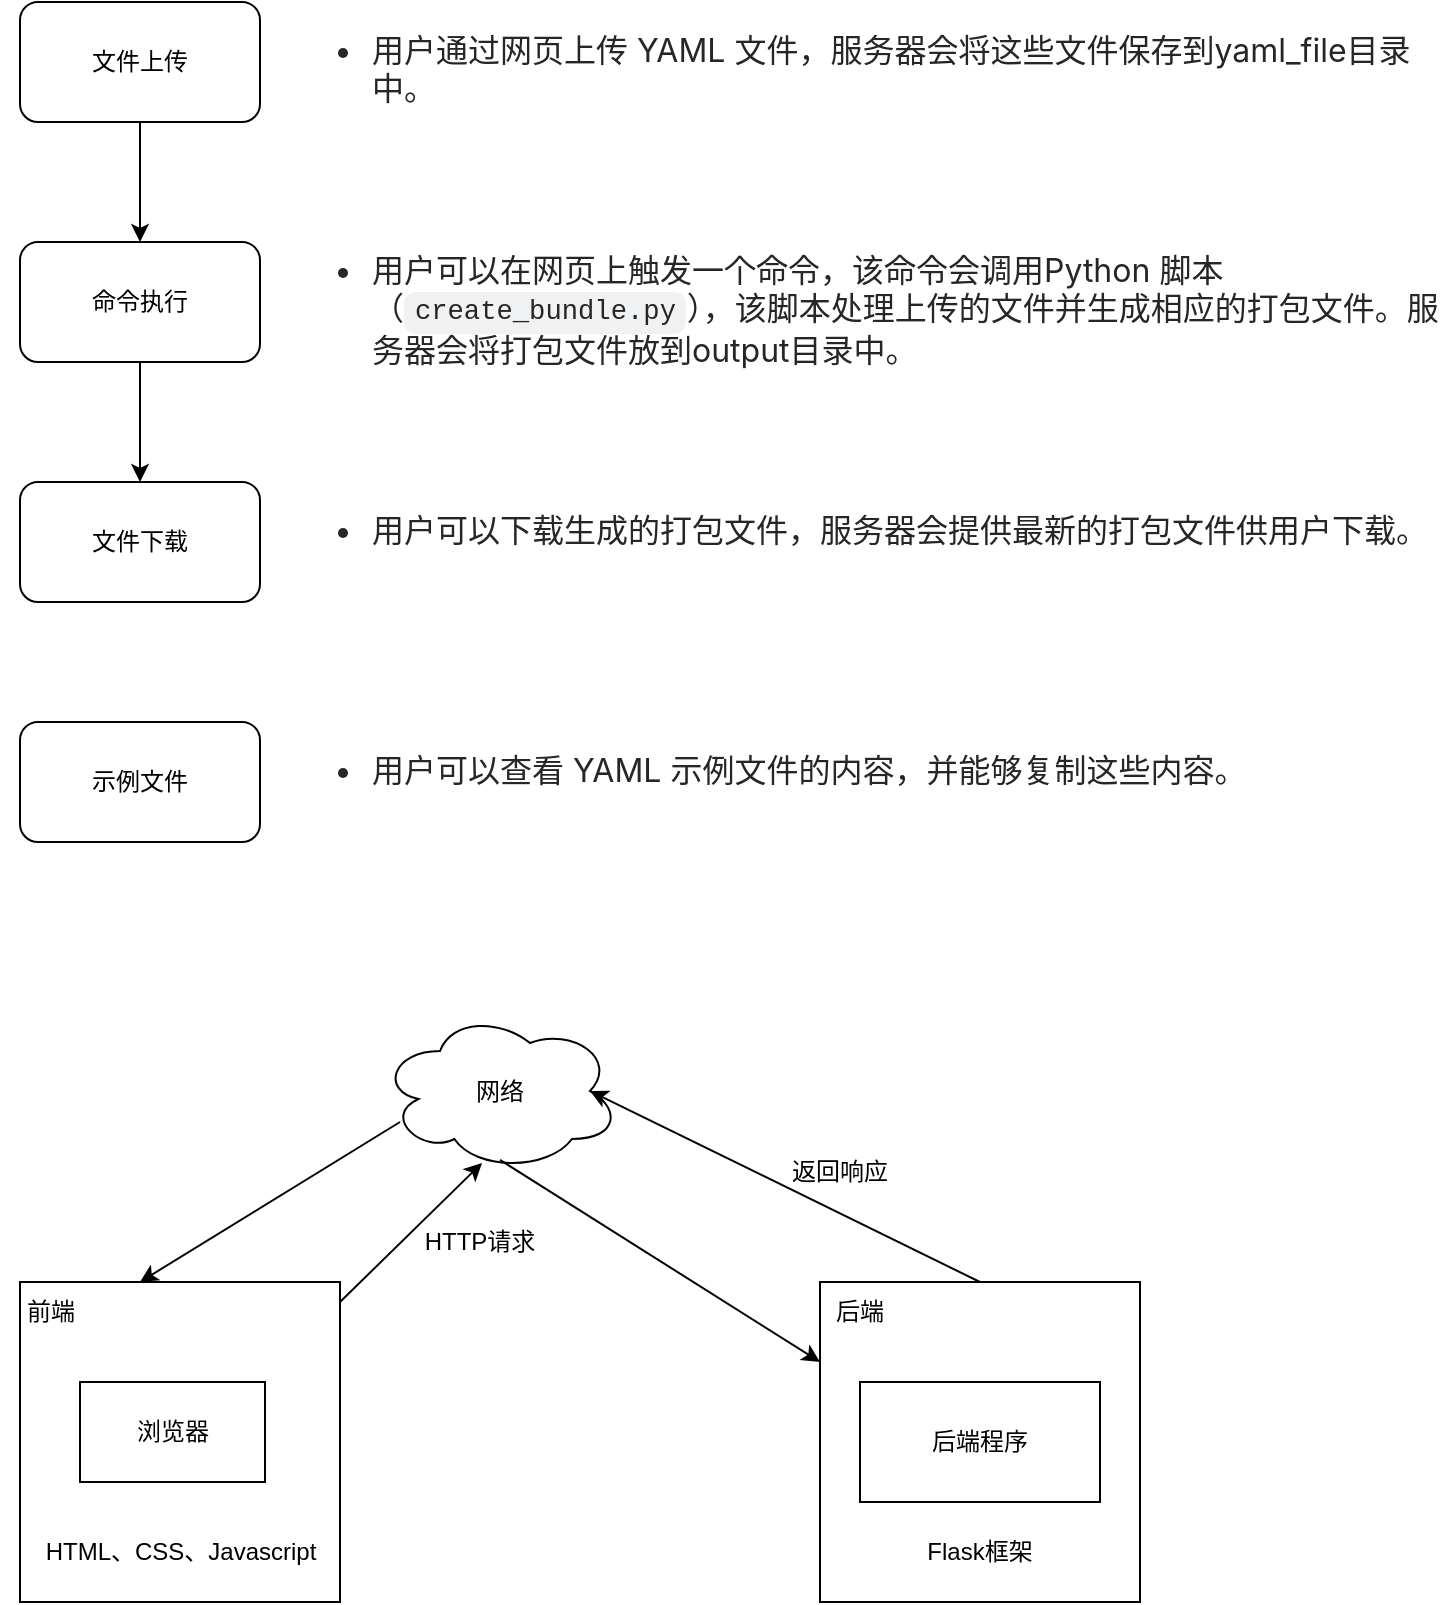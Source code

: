 <mxfile version="24.7.16">
  <diagram name="第 1 页" id="8LmBcNI--tKPu7FltJg5">
    <mxGraphModel dx="786" dy="727" grid="1" gridSize="10" guides="1" tooltips="1" connect="1" arrows="1" fold="1" page="1" pageScale="1" pageWidth="827" pageHeight="1169" math="0" shadow="0">
      <root>
        <mxCell id="0" />
        <mxCell id="1" parent="0" />
        <mxCell id="7QBGPzDU7OmqLAZBRUC4-21" value="" style="whiteSpace=wrap;html=1;aspect=fixed;" vertex="1" parent="1">
          <mxGeometry x="80" y="680" width="160" height="160" as="geometry" />
        </mxCell>
        <mxCell id="7QBGPzDU7OmqLAZBRUC4-22" value="前端" style="text;html=1;align=center;verticalAlign=middle;resizable=0;points=[];autosize=1;strokeColor=none;fillColor=none;" vertex="1" parent="1">
          <mxGeometry x="70" y="680" width="50" height="30" as="geometry" />
        </mxCell>
        <mxCell id="7QBGPzDU7OmqLAZBRUC4-23" value="浏览器" style="rounded=0;whiteSpace=wrap;html=1;" vertex="1" parent="1">
          <mxGeometry x="110" y="730" width="92.5" height="50" as="geometry" />
        </mxCell>
        <mxCell id="7QBGPzDU7OmqLAZBRUC4-24" value="HTML、CSS、Javascript" style="text;html=1;align=center;verticalAlign=middle;resizable=0;points=[];autosize=1;strokeColor=none;fillColor=none;" vertex="1" parent="1">
          <mxGeometry x="80" y="800" width="160" height="30" as="geometry" />
        </mxCell>
        <mxCell id="7QBGPzDU7OmqLAZBRUC4-25" value="网络" style="ellipse;shape=cloud;whiteSpace=wrap;html=1;" vertex="1" parent="1">
          <mxGeometry x="260" y="544.5" width="120" height="80" as="geometry" />
        </mxCell>
        <mxCell id="7QBGPzDU7OmqLAZBRUC4-26" value="" style="endArrow=classic;html=1;rounded=0;entryX=0.425;entryY=0.95;entryDx=0;entryDy=0;entryPerimeter=0;" edge="1" parent="1" target="7QBGPzDU7OmqLAZBRUC4-25">
          <mxGeometry width="50" height="50" relative="1" as="geometry">
            <mxPoint x="240" y="690" as="sourcePoint" />
            <mxPoint x="290" y="640" as="targetPoint" />
          </mxGeometry>
        </mxCell>
        <mxCell id="7QBGPzDU7OmqLAZBRUC4-27" value="HTTP请求" style="text;html=1;align=center;verticalAlign=middle;whiteSpace=wrap;rounded=0;" vertex="1" parent="1">
          <mxGeometry x="280" y="650" width="60" height="20" as="geometry" />
        </mxCell>
        <mxCell id="7QBGPzDU7OmqLAZBRUC4-28" value="" style="whiteSpace=wrap;html=1;aspect=fixed;" vertex="1" parent="1">
          <mxGeometry x="480" y="680" width="160" height="160" as="geometry" />
        </mxCell>
        <mxCell id="7QBGPzDU7OmqLAZBRUC4-29" value="后端" style="text;html=1;align=center;verticalAlign=middle;whiteSpace=wrap;rounded=0;" vertex="1" parent="1">
          <mxGeometry x="470" y="680" width="60" height="30" as="geometry" />
        </mxCell>
        <mxCell id="7QBGPzDU7OmqLAZBRUC4-30" value="后端程序" style="rounded=0;whiteSpace=wrap;html=1;" vertex="1" parent="1">
          <mxGeometry x="500" y="730" width="120" height="60" as="geometry" />
        </mxCell>
        <mxCell id="7QBGPzDU7OmqLAZBRUC4-31" value="Flask框架" style="text;html=1;align=center;verticalAlign=middle;whiteSpace=wrap;rounded=0;" vertex="1" parent="1">
          <mxGeometry x="530" y="800" width="60" height="30" as="geometry" />
        </mxCell>
        <mxCell id="7QBGPzDU7OmqLAZBRUC4-34" value="返回响应" style="text;html=1;align=center;verticalAlign=middle;whiteSpace=wrap;rounded=0;" vertex="1" parent="1">
          <mxGeometry x="460" y="610" width="60" height="30" as="geometry" />
        </mxCell>
        <mxCell id="7QBGPzDU7OmqLAZBRUC4-35" value="" style="endArrow=classic;html=1;rounded=0;exitX=0.5;exitY=0;exitDx=0;exitDy=0;entryX=0.875;entryY=0.5;entryDx=0;entryDy=0;entryPerimeter=0;" edge="1" parent="1" source="7QBGPzDU7OmqLAZBRUC4-28" target="7QBGPzDU7OmqLAZBRUC4-25">
          <mxGeometry relative="1" as="geometry">
            <mxPoint x="380" y="780" as="sourcePoint" />
            <mxPoint x="480" y="780" as="targetPoint" />
          </mxGeometry>
        </mxCell>
        <mxCell id="7QBGPzDU7OmqLAZBRUC4-38" value="" style="endArrow=classic;html=1;rounded=0;entryX=0.375;entryY=0;entryDx=0;entryDy=0;entryPerimeter=0;" edge="1" parent="1" target="7QBGPzDU7OmqLAZBRUC4-21">
          <mxGeometry width="50" height="50" relative="1" as="geometry">
            <mxPoint x="270" y="600" as="sourcePoint" />
            <mxPoint x="320" y="550" as="targetPoint" />
          </mxGeometry>
        </mxCell>
        <mxCell id="7QBGPzDU7OmqLAZBRUC4-39" value="" style="endArrow=classic;html=1;rounded=0;exitX=0.5;exitY=0.931;exitDx=0;exitDy=0;exitPerimeter=0;entryX=0;entryY=0.25;entryDx=0;entryDy=0;" edge="1" parent="1" source="7QBGPzDU7OmqLAZBRUC4-25" target="7QBGPzDU7OmqLAZBRUC4-28">
          <mxGeometry width="50" height="50" relative="1" as="geometry">
            <mxPoint x="400" y="700" as="sourcePoint" />
            <mxPoint x="450" y="650" as="targetPoint" />
          </mxGeometry>
        </mxCell>
        <mxCell id="7QBGPzDU7OmqLAZBRUC4-57" style="edgeStyle=orthogonalEdgeStyle;rounded=0;orthogonalLoop=1;jettySize=auto;html=1;exitX=0.5;exitY=1;exitDx=0;exitDy=0;entryX=0.5;entryY=0;entryDx=0;entryDy=0;" edge="1" parent="1" source="7QBGPzDU7OmqLAZBRUC4-44" target="7QBGPzDU7OmqLAZBRUC4-45">
          <mxGeometry relative="1" as="geometry" />
        </mxCell>
        <mxCell id="7QBGPzDU7OmqLAZBRUC4-44" value="文件上传" style="rounded=1;whiteSpace=wrap;html=1;" vertex="1" parent="1">
          <mxGeometry x="80" y="40" width="120" height="60" as="geometry" />
        </mxCell>
        <mxCell id="7QBGPzDU7OmqLAZBRUC4-58" style="edgeStyle=orthogonalEdgeStyle;rounded=0;orthogonalLoop=1;jettySize=auto;html=1;exitX=0.5;exitY=1;exitDx=0;exitDy=0;entryX=0.5;entryY=0;entryDx=0;entryDy=0;" edge="1" parent="1" source="7QBGPzDU7OmqLAZBRUC4-45" target="7QBGPzDU7OmqLAZBRUC4-46">
          <mxGeometry relative="1" as="geometry" />
        </mxCell>
        <mxCell id="7QBGPzDU7OmqLAZBRUC4-45" value="命令执行" style="rounded=1;whiteSpace=wrap;html=1;" vertex="1" parent="1">
          <mxGeometry x="80" y="160" width="120" height="60" as="geometry" />
        </mxCell>
        <mxCell id="7QBGPzDU7OmqLAZBRUC4-46" value="文件下载" style="rounded=1;whiteSpace=wrap;html=1;" vertex="1" parent="1">
          <mxGeometry x="80" y="280" width="120" height="60" as="geometry" />
        </mxCell>
        <mxCell id="7QBGPzDU7OmqLAZBRUC4-51" value="&lt;ul style=&quot;forced-color-adjust: none; color: rgb(38, 38, 38); font-family: -apple-system, &amp;quot;system-ui&amp;quot;, &amp;quot;Helvetica Neue&amp;quot;, Tahoma, &amp;quot;PingFang SC&amp;quot;, &amp;quot;Microsoft Yahei&amp;quot;, Arial, &amp;quot;Hiragino Sans GB&amp;quot;, sans-serif, &amp;quot;Apple Color Emoji&amp;quot;, &amp;quot;Segoe UI Emoji&amp;quot;, &amp;quot;Segoe UI Symbol&amp;quot;, &amp;quot;Noto Color Emoji&amp;quot;; font-size: 16px; font-style: normal; font-variant-ligatures: normal; font-variant-caps: normal; font-weight: 400; letter-spacing: normal; orphans: 2; text-align: left; text-indent: 0px; text-transform: none; widows: 2; word-spacing: 0px; -webkit-text-stroke-width: 0px; white-space: normal; background-color: rgb(255, 255, 255); text-decoration-thickness: initial; text-decoration-style: initial; text-decoration-color: initial; box-sizing: border-box; --tw-border-spacing-x: 0; --tw-border-spacing-y: 0; --tw-translate-x: 0; --tw-translate-y: 0; --tw-rotate: 0; --tw-skew-x: 0; --tw-skew-y: 0; --tw-scale-x: 1; --tw-scale-y: 1; --tw-scroll-snap-strictness: proximity; --tw-ring-offset-width: 0px; --tw-ring-offset-color: #fff; --tw-ring-color: rgba(59,130,246,.5); --tw-ring-offset-shadow: 0 0 transparent; --tw-ring-shadow: 0 0 transparent; --tw-shadow: 0 0 transparent; --tw-shadow-colored: 0 0 transparent; list-style-type: disc; margin: 0px; padding: 0px 0px 0px 1.5em;&quot;&gt;&lt;li style=&quot;forced-color-adjust: none; box-sizing: border-box; --tw-border-spacing-x: 0; --tw-border-spacing-y: 0; --tw-translate-x: 0; --tw-translate-y: 0; --tw-rotate: 0; --tw-skew-x: 0; --tw-skew-y: 0; --tw-scale-x: 1; --tw-scale-y: 1; --tw-scroll-snap-strictness: proximity; --tw-ring-offset-width: 0px; --tw-ring-offset-color: #fff; --tw-ring-color: rgba(59,130,246,.5); --tw-ring-offset-shadow: 0 0 transparent; --tw-ring-shadow: 0 0 transparent; --tw-shadow: 0 0 transparent; --tw-shadow-colored: 0 0 transparent; margin: 8px 0px; padding: 0px;&quot;&gt;用户通过网页上传 YAML 文件，服务器会将这些文件保存到yaml_file目录中。&lt;/li&gt;&lt;/ul&gt;" style="text;whiteSpace=wrap;html=1;" vertex="1" parent="1">
          <mxGeometry x="230" y="40" width="560" height="80" as="geometry" />
        </mxCell>
        <UserObject label="&lt;ul style=&quot;box-sizing: border-box; --tw-border-spacing-x: 0; --tw-border-spacing-y: 0; --tw-translate-x: 0; --tw-translate-y: 0; --tw-rotate: 0; --tw-skew-x: 0; --tw-skew-y: 0; --tw-scale-x: 1; --tw-scale-y: 1; --tw-scroll-snap-strictness: proximity; --tw-ring-offset-width: 0px; --tw-ring-offset-color: #fff; --tw-ring-color: rgba(59,130,246,.5); --tw-ring-offset-shadow: 0 0 transparent; --tw-ring-shadow: 0 0 transparent; --tw-shadow: 0 0 transparent; --tw-shadow-colored: 0 0 transparent; list-style-type: disc; margin: 0px; padding: 0px 0px 0px 1.5em; white-space: normal; color: rgb(38, 38, 38); font-family: -apple-system, &amp;quot;system-ui&amp;quot;, &amp;quot;Helvetica Neue&amp;quot;, Tahoma, &amp;quot;PingFang SC&amp;quot;, &amp;quot;Microsoft Yahei&amp;quot;, Arial, &amp;quot;Hiragino Sans GB&amp;quot;, sans-serif, &amp;quot;Apple Color Emoji&amp;quot;, &amp;quot;Segoe UI Emoji&amp;quot;, &amp;quot;Segoe UI Symbol&amp;quot;, &amp;quot;Noto Color Emoji&amp;quot;; font-size: 16px; font-style: normal; font-variant-ligatures: normal; font-variant-caps: normal; font-weight: 400; letter-spacing: normal; orphans: 2; text-align: left; text-indent: 0px; text-transform: none; widows: 2; word-spacing: 0px; -webkit-text-stroke-width: 0px; background-color: rgb(255, 255, 255); text-decoration-thickness: initial; text-decoration-style: initial; text-decoration-color: initial;&quot;&gt;&lt;li style=&quot;box-sizing: border-box; --tw-border-spacing-x: 0; --tw-border-spacing-y: 0; --tw-translate-x: 0; --tw-translate-y: 0; --tw-rotate: 0; --tw-skew-x: 0; --tw-skew-y: 0; --tw-scale-x: 1; --tw-scale-y: 1; --tw-scroll-snap-strictness: proximity; --tw-ring-offset-width: 0px; --tw-ring-offset-color: #fff; --tw-ring-color: rgba(59,130,246,.5); --tw-ring-offset-shadow: 0 0 transparent; --tw-ring-shadow: 0 0 transparent; --tw-shadow: 0 0 transparent; --tw-shadow-colored: 0 0 transparent; margin: 8px 0px; padding: 0px;&quot;&gt;用户可以在网页上触发一个命令，该命令会调用Python 脚本（&lt;code data-code-tools=&quot;&quot; style=&quot;box-sizing: border-box; --tw-border-spacing-x: 0; --tw-border-spacing-y: 0; --tw-translate-x: 0; --tw-translate-y: 0; --tw-rotate: 0; --tw-skew-x: 0; --tw-skew-y: 0; --tw-scale-x: 1; --tw-scale-y: 1; --tw-scroll-snap-strictness: proximity; --tw-ring-offset-width: 0px; --tw-ring-offset-color: #fff; --tw-ring-color: rgba(59,130,246,.5); --tw-ring-offset-shadow: 0 0 transparent; --tw-ring-shadow: 0 0 transparent; --tw-shadow: 0 0 transparent; --tw-shadow-colored: 0 0 transparent; margin: 0px; padding: 0.2em 0.4em; font-family: ui-monospace, SFMono-Regular, &amp;quot;SF Mono&amp;quot;, Menlo, Consolas, &amp;quot;Liberation Mono&amp;quot;, monospace; font-size: 13.6px; background-color: rgba(175, 184, 193, 0.2); border-radius: 6px;&quot;&gt;create_bundle.py&lt;/code&gt;），该脚本处理上传的文件并生成相应的打包文件。服务器会将打包文件放到output目录中。&lt;/li&gt;&lt;/ul&gt;" link="&lt;ul style=&quot;box-sizing: border-box; --tw-border-spacing-x: 0; --tw-border-spacing-y: 0; --tw-translate-x: 0; --tw-translate-y: 0; --tw-rotate: 0; --tw-skew-x: 0; --tw-skew-y: 0; --tw-scale-x: 1; --tw-scale-y: 1; --tw-scroll-snap-strictness: proximity; --tw-ring-offset-width: 0px; --tw-ring-offset-color: #fff; --tw-ring-color: rgba(59,130,246,.5); --tw-ring-offset-shadow: 0 0 transparent; --tw-ring-shadow: 0 0 transparent; --tw-shadow: 0 0 transparent; --tw-shadow-colored: 0 0 transparent; list-style-type: disc; margin: 0px; padding: 0px 0px 0px 1.5em; white-space: normal; color: rgb(38, 38, 38); font-family: -apple-system, &amp;quot;system-ui&amp;quot;, &amp;quot;Helvetica Neue&amp;quot;, Tahoma, &amp;quot;PingFang SC&amp;quot;, &amp;quot;Microsoft Yahei&amp;quot;, Arial, &amp;quot;Hiragino Sans GB&amp;quot;, sans-serif, &amp;quot;Apple Color Emoji&amp;quot;, &amp;quot;Segoe UI Emoji&amp;quot;, &amp;quot;Segoe UI Symbol&amp;quot;, &amp;quot;Noto Color Emoji&amp;quot;; font-size: 16px; font-style: normal; font-variant-ligatures: normal; font-variant-caps: normal; font-weight: 400; letter-spacing: normal; orphans: 2; text-align: left; text-indent: 0px; text-transform: none; widows: 2; word-spacing: 0px; -webkit-text-stroke-width: 0px; background-color: rgb(255, 255, 255); text-decoration-thickness: initial; text-decoration-style: initial; text-decoration-color: initial;&quot;&gt;&lt;li style=&quot;box-sizing: border-box; --tw-border-spacing-x: 0; --tw-border-spacing-y: 0; --tw-translate-x: 0; --tw-translate-y: 0; --tw-rotate: 0; --tw-skew-x: 0; --tw-skew-y: 0; --tw-scale-x: 1; --tw-scale-y: 1; --tw-scroll-snap-strictness: proximity; --tw-ring-offset-width: 0px; --tw-ring-offset-color: #fff; --tw-ring-color: rgba(59,130,246,.5); --tw-ring-offset-shadow: 0 0 transparent; --tw-ring-shadow: 0 0 transparent; --tw-shadow: 0 0 transparent; --tw-shadow-colored: 0 0 transparent; margin: 8px 0px; padding: 0px;&quot;&gt;用户可以在网页上触发一个命令，该命令会调用一个 Python 脚本（&lt;code data-code-tools=&quot;&quot; style=&quot;box-sizing: border-box; --tw-border-spacing-x: 0; --tw-border-spacing-y: 0; --tw-translate-x: 0; --tw-translate-y: 0; --tw-rotate: 0; --tw-skew-x: 0; --tw-skew-y: 0; --tw-scale-x: 1; --tw-scale-y: 1; --tw-scroll-snap-strictness: proximity; --tw-ring-offset-width: 0px; --tw-ring-offset-color: #fff; --tw-ring-color: rgba(59,130,246,.5); --tw-ring-offset-shadow: 0 0 transparent; --tw-ring-shadow: 0 0 transparent; --tw-shadow: 0 0 transparent; --tw-shadow-colored: 0 0 transparent; margin: 0px; padding: 0.2em 0.4em; font-family: ui-monospace, SFMono-Regular, &amp;quot;SF Mono&amp;quot;, Menlo, Consolas, &amp;quot;Liberation Mono&amp;quot;, monospace; font-size: 13.6px; background-color: rgba(175, 184, 193, 0.2); border-radius: 6px;&quot;&gt;create_bundle.py&lt;/code&gt;），该脚本处理上传的文件并生成相应的打包文件。&lt;/li&gt;&lt;/ul&gt;" id="7QBGPzDU7OmqLAZBRUC4-52">
          <mxCell style="text;whiteSpace=wrap;html=1;" vertex="1" parent="1">
            <mxGeometry x="230" y="150" width="560" height="100" as="geometry" />
          </mxCell>
        </UserObject>
        <mxCell id="7QBGPzDU7OmqLAZBRUC4-53" value="&lt;ul style=&quot;box-sizing: border-box; --tw-border-spacing-x: 0; --tw-border-spacing-y: 0; --tw-translate-x: 0; --tw-translate-y: 0; --tw-rotate: 0; --tw-skew-x: 0; --tw-skew-y: 0; --tw-scale-x: 1; --tw-scale-y: 1; --tw-scroll-snap-strictness: proximity; --tw-ring-offset-width: 0px; --tw-ring-offset-color: #fff; --tw-ring-color: rgba(59,130,246,.5); --tw-ring-offset-shadow: 0 0 transparent; --tw-ring-shadow: 0 0 transparent; --tw-shadow: 0 0 transparent; --tw-shadow-colored: 0 0 transparent; list-style-type: disc; margin: 0px; padding: 0px 0px 0px 1.5em; white-space: normal; color: rgb(38, 38, 38); font-family: -apple-system, &amp;quot;system-ui&amp;quot;, &amp;quot;Helvetica Neue&amp;quot;, Tahoma, &amp;quot;PingFang SC&amp;quot;, &amp;quot;Microsoft Yahei&amp;quot;, Arial, &amp;quot;Hiragino Sans GB&amp;quot;, sans-serif, &amp;quot;Apple Color Emoji&amp;quot;, &amp;quot;Segoe UI Emoji&amp;quot;, &amp;quot;Segoe UI Symbol&amp;quot;, &amp;quot;Noto Color Emoji&amp;quot;; font-size: 16px; font-style: normal; font-variant-ligatures: normal; font-variant-caps: normal; font-weight: 400; letter-spacing: normal; orphans: 2; text-align: left; text-indent: 0px; text-transform: none; widows: 2; word-spacing: 0px; -webkit-text-stroke-width: 0px; background-color: rgb(255, 255, 255); text-decoration-thickness: initial; text-decoration-style: initial; text-decoration-color: initial;&quot;&gt;&lt;li style=&quot;box-sizing: border-box; --tw-border-spacing-x: 0; --tw-border-spacing-y: 0; --tw-translate-x: 0; --tw-translate-y: 0; --tw-rotate: 0; --tw-skew-x: 0; --tw-skew-y: 0; --tw-scale-x: 1; --tw-scale-y: 1; --tw-scroll-snap-strictness: proximity; --tw-ring-offset-width: 0px; --tw-ring-offset-color: #fff; --tw-ring-color: rgba(59,130,246,.5); --tw-ring-offset-shadow: 0 0 transparent; --tw-ring-shadow: 0 0 transparent; --tw-shadow: 0 0 transparent; --tw-shadow-colored: 0 0 transparent; margin: 8px 0px; padding: 0px;&quot;&gt;用户可以下载生成的打包文件，服务器会提供最新的打包文件供用户下载。&lt;/li&gt;&lt;/ul&gt;" style="text;whiteSpace=wrap;html=1;" vertex="1" parent="1">
          <mxGeometry x="230" y="280" width="560" height="80" as="geometry" />
        </mxCell>
        <mxCell id="7QBGPzDU7OmqLAZBRUC4-54" value="示例文件" style="rounded=1;whiteSpace=wrap;html=1;" vertex="1" parent="1">
          <mxGeometry x="80" y="400" width="120" height="60" as="geometry" />
        </mxCell>
        <mxCell id="7QBGPzDU7OmqLAZBRUC4-55" value="&lt;ul style=&quot;box-sizing: border-box; --tw-border-spacing-x: 0; --tw-border-spacing-y: 0; --tw-translate-x: 0; --tw-translate-y: 0; --tw-rotate: 0; --tw-skew-x: 0; --tw-skew-y: 0; --tw-scale-x: 1; --tw-scale-y: 1; --tw-scroll-snap-strictness: proximity; --tw-ring-offset-width: 0px; --tw-ring-offset-color: #fff; --tw-ring-color: rgba(59,130,246,.5); --tw-ring-offset-shadow: 0 0 transparent; --tw-ring-shadow: 0 0 transparent; --tw-shadow: 0 0 transparent; --tw-shadow-colored: 0 0 transparent; list-style-type: disc; margin: 0px; padding: 0px 0px 0px 1.5em; white-space: normal; color: rgb(38, 38, 38); font-family: -apple-system, &amp;quot;system-ui&amp;quot;, &amp;quot;Helvetica Neue&amp;quot;, Tahoma, &amp;quot;PingFang SC&amp;quot;, &amp;quot;Microsoft Yahei&amp;quot;, Arial, &amp;quot;Hiragino Sans GB&amp;quot;, sans-serif, &amp;quot;Apple Color Emoji&amp;quot;, &amp;quot;Segoe UI Emoji&amp;quot;, &amp;quot;Segoe UI Symbol&amp;quot;, &amp;quot;Noto Color Emoji&amp;quot;; font-size: 16px; font-style: normal; font-variant-ligatures: normal; font-variant-caps: normal; font-weight: 400; letter-spacing: normal; orphans: 2; text-align: left; text-indent: 0px; text-transform: none; widows: 2; word-spacing: 0px; -webkit-text-stroke-width: 0px; background-color: rgb(255, 255, 255); text-decoration-thickness: initial; text-decoration-style: initial; text-decoration-color: initial;&quot;&gt;&lt;li style=&quot;box-sizing: border-box; --tw-border-spacing-x: 0; --tw-border-spacing-y: 0; --tw-translate-x: 0; --tw-translate-y: 0; --tw-rotate: 0; --tw-skew-x: 0; --tw-skew-y: 0; --tw-scale-x: 1; --tw-scale-y: 1; --tw-scroll-snap-strictness: proximity; --tw-ring-offset-width: 0px; --tw-ring-offset-color: #fff; --tw-ring-color: rgba(59,130,246,.5); --tw-ring-offset-shadow: 0 0 transparent; --tw-ring-shadow: 0 0 transparent; --tw-shadow: 0 0 transparent; --tw-shadow-colored: 0 0 transparent; margin: 8px 0px; padding: 0px;&quot;&gt;用户可以查看 YAML 示例文件的内容，并能够复制这些内容。&lt;/li&gt;&lt;/ul&gt;" style="text;whiteSpace=wrap;html=1;" vertex="1" parent="1">
          <mxGeometry x="230" y="400" width="490" height="60" as="geometry" />
        </mxCell>
      </root>
    </mxGraphModel>
  </diagram>
</mxfile>
